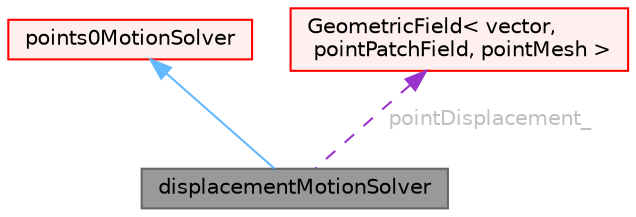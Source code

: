 digraph "displacementMotionSolver"
{
 // LATEX_PDF_SIZE
  bgcolor="transparent";
  edge [fontname=Helvetica,fontsize=10,labelfontname=Helvetica,labelfontsize=10];
  node [fontname=Helvetica,fontsize=10,shape=box,height=0.2,width=0.4];
  Node1 [id="Node000001",label="displacementMotionSolver",height=0.2,width=0.4,color="gray40", fillcolor="grey60", style="filled", fontcolor="black",tooltip="Virtual base class for displacement motion solver."];
  Node2 -> Node1 [id="edge1_Node000001_Node000002",dir="back",color="steelblue1",style="solid",tooltip=" "];
  Node2 [id="Node000002",label="points0MotionSolver",height=0.2,width=0.4,color="red", fillcolor="#FFF0F0", style="filled",URL="$classFoam_1_1points0MotionSolver.html",tooltip="Virtual base class for displacement motion solvers, where the point motion is relative to a set of fi..."];
  Node26 -> Node1 [id="edge2_Node000001_Node000026",dir="back",color="darkorchid3",style="dashed",tooltip=" ",label=" pointDisplacement_",fontcolor="grey" ];
  Node26 [id="Node000026",label="GeometricField\< vector,\l pointPatchField, pointMesh \>",height=0.2,width=0.4,color="red", fillcolor="#FFF0F0", style="filled",URL="$classFoam_1_1GeometricField.html",tooltip=" "];
}
